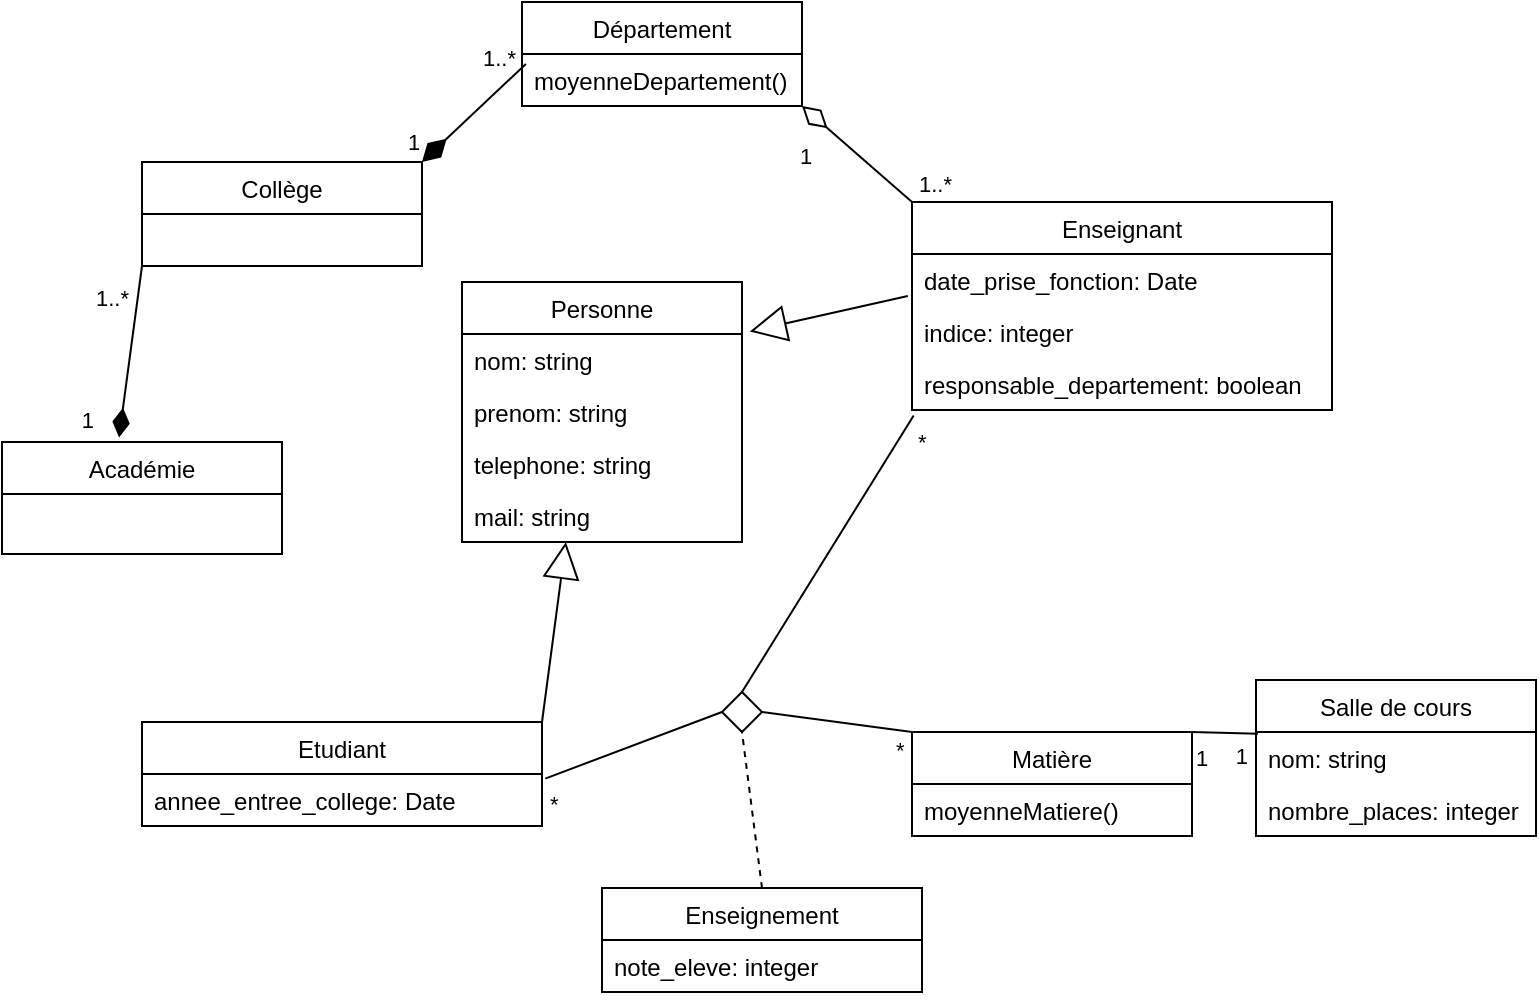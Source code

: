 <mxfile version="15.5.6" type="github">
  <diagram id="G17Qcf3dSnOgZR3vg_Ft" name="Page-1">
    <mxGraphModel dx="812" dy="547" grid="1" gridSize="10" guides="1" tooltips="1" connect="1" arrows="1" fold="1" page="1" pageScale="1" pageWidth="827" pageHeight="1169" math="0" shadow="0">
      <root>
        <mxCell id="0" />
        <mxCell id="1" parent="0" />
        <mxCell id="dhpliQUnUtE1ZKGSkYKM-1" value="Collège" style="swimlane;fontStyle=0;childLayout=stackLayout;horizontal=1;startSize=26;fillColor=none;horizontalStack=0;resizeParent=1;resizeParentMax=0;resizeLast=0;collapsible=1;marginBottom=0;" vertex="1" parent="1">
          <mxGeometry x="90" y="260" width="140" height="52" as="geometry" />
        </mxCell>
        <mxCell id="dhpliQUnUtE1ZKGSkYKM-5" value="Département" style="swimlane;fontStyle=0;childLayout=stackLayout;horizontal=1;startSize=26;fillColor=none;horizontalStack=0;resizeParent=1;resizeParentMax=0;resizeLast=0;collapsible=1;marginBottom=0;" vertex="1" parent="1">
          <mxGeometry x="280" y="180" width="140" height="52" as="geometry" />
        </mxCell>
        <mxCell id="dhpliQUnUtE1ZKGSkYKM-72" value="moyenneDepartement()" style="text;strokeColor=none;fillColor=none;align=left;verticalAlign=top;spacingLeft=4;spacingRight=4;overflow=hidden;rotatable=0;points=[[0,0.5],[1,0.5]];portConstraint=eastwest;" vertex="1" parent="dhpliQUnUtE1ZKGSkYKM-5">
          <mxGeometry y="26" width="140" height="26" as="geometry" />
        </mxCell>
        <mxCell id="dhpliQUnUtE1ZKGSkYKM-9" value="Enseignant" style="swimlane;fontStyle=0;childLayout=stackLayout;horizontal=1;startSize=26;fillColor=none;horizontalStack=0;resizeParent=1;resizeParentMax=0;resizeLast=0;collapsible=1;marginBottom=0;" vertex="1" parent="1">
          <mxGeometry x="475" y="280" width="210" height="104" as="geometry" />
        </mxCell>
        <mxCell id="dhpliQUnUtE1ZKGSkYKM-14" value="date_prise_fonction: Date" style="text;strokeColor=none;fillColor=none;align=left;verticalAlign=top;spacingLeft=4;spacingRight=4;overflow=hidden;rotatable=0;points=[[0,0.5],[1,0.5]];portConstraint=eastwest;" vertex="1" parent="dhpliQUnUtE1ZKGSkYKM-9">
          <mxGeometry y="26" width="210" height="26" as="geometry" />
        </mxCell>
        <mxCell id="dhpliQUnUtE1ZKGSkYKM-54" value="indice: integer" style="text;strokeColor=none;fillColor=none;align=left;verticalAlign=top;spacingLeft=4;spacingRight=4;overflow=hidden;rotatable=0;points=[[0,0.5],[1,0.5]];portConstraint=eastwest;" vertex="1" parent="dhpliQUnUtE1ZKGSkYKM-9">
          <mxGeometry y="52" width="210" height="26" as="geometry" />
        </mxCell>
        <mxCell id="dhpliQUnUtE1ZKGSkYKM-15" value="responsable_departement: boolean" style="text;strokeColor=none;fillColor=none;align=left;verticalAlign=top;spacingLeft=4;spacingRight=4;overflow=hidden;rotatable=0;points=[[0,0.5],[1,0.5]];portConstraint=eastwest;" vertex="1" parent="dhpliQUnUtE1ZKGSkYKM-9">
          <mxGeometry y="78" width="210" height="26" as="geometry" />
        </mxCell>
        <mxCell id="dhpliQUnUtE1ZKGSkYKM-16" value="Etudiant" style="swimlane;fontStyle=0;childLayout=stackLayout;horizontal=1;startSize=26;fillColor=none;horizontalStack=0;resizeParent=1;resizeParentMax=0;resizeLast=0;collapsible=1;marginBottom=0;" vertex="1" parent="1">
          <mxGeometry x="90" y="540" width="200" height="52" as="geometry" />
        </mxCell>
        <mxCell id="dhpliQUnUtE1ZKGSkYKM-20" value="annee_entree_college: Date" style="text;strokeColor=none;fillColor=none;align=left;verticalAlign=top;spacingLeft=4;spacingRight=4;overflow=hidden;rotatable=0;points=[[0,0.5],[1,0.5]];portConstraint=eastwest;" vertex="1" parent="dhpliQUnUtE1ZKGSkYKM-16">
          <mxGeometry y="26" width="200" height="26" as="geometry" />
        </mxCell>
        <mxCell id="dhpliQUnUtE1ZKGSkYKM-22" value="Matière" style="swimlane;fontStyle=0;childLayout=stackLayout;horizontal=1;startSize=26;fillColor=none;horizontalStack=0;resizeParent=1;resizeParentMax=0;resizeLast=0;collapsible=1;marginBottom=0;" vertex="1" parent="1">
          <mxGeometry x="475" y="545" width="140" height="52" as="geometry" />
        </mxCell>
        <mxCell id="dhpliQUnUtE1ZKGSkYKM-23" value="moyenneMatiere()" style="text;strokeColor=none;fillColor=none;align=left;verticalAlign=top;spacingLeft=4;spacingRight=4;overflow=hidden;rotatable=0;points=[[0,0.5],[1,0.5]];portConstraint=eastwest;" vertex="1" parent="dhpliQUnUtE1ZKGSkYKM-22">
          <mxGeometry y="26" width="140" height="26" as="geometry" />
        </mxCell>
        <mxCell id="dhpliQUnUtE1ZKGSkYKM-26" value="Salle de cours" style="swimlane;fontStyle=0;childLayout=stackLayout;horizontal=1;startSize=26;fillColor=none;horizontalStack=0;resizeParent=1;resizeParentMax=0;resizeLast=0;collapsible=1;marginBottom=0;" vertex="1" parent="1">
          <mxGeometry x="647" y="519" width="140" height="78" as="geometry" />
        </mxCell>
        <mxCell id="dhpliQUnUtE1ZKGSkYKM-27" value="nom: string" style="text;strokeColor=none;fillColor=none;align=left;verticalAlign=top;spacingLeft=4;spacingRight=4;overflow=hidden;rotatable=0;points=[[0,0.5],[1,0.5]];portConstraint=eastwest;" vertex="1" parent="dhpliQUnUtE1ZKGSkYKM-26">
          <mxGeometry y="26" width="140" height="26" as="geometry" />
        </mxCell>
        <mxCell id="dhpliQUnUtE1ZKGSkYKM-28" value="nombre_places: integer" style="text;strokeColor=none;fillColor=none;align=left;verticalAlign=top;spacingLeft=4;spacingRight=4;overflow=hidden;rotatable=0;points=[[0,0.5],[1,0.5]];portConstraint=eastwest;" vertex="1" parent="dhpliQUnUtE1ZKGSkYKM-26">
          <mxGeometry y="52" width="140" height="26" as="geometry" />
        </mxCell>
        <mxCell id="dhpliQUnUtE1ZKGSkYKM-35" value="Personne" style="swimlane;fontStyle=0;childLayout=stackLayout;horizontal=1;startSize=26;fillColor=none;horizontalStack=0;resizeParent=1;resizeParentMax=0;resizeLast=0;collapsible=1;marginBottom=0;" vertex="1" parent="1">
          <mxGeometry x="250" y="320" width="140" height="130" as="geometry" />
        </mxCell>
        <mxCell id="dhpliQUnUtE1ZKGSkYKM-36" value="nom: string" style="text;strokeColor=none;fillColor=none;align=left;verticalAlign=top;spacingLeft=4;spacingRight=4;overflow=hidden;rotatable=0;points=[[0,0.5],[1,0.5]];portConstraint=eastwest;" vertex="1" parent="dhpliQUnUtE1ZKGSkYKM-35">
          <mxGeometry y="26" width="140" height="26" as="geometry" />
        </mxCell>
        <mxCell id="dhpliQUnUtE1ZKGSkYKM-37" value="prenom: string" style="text;strokeColor=none;fillColor=none;align=left;verticalAlign=top;spacingLeft=4;spacingRight=4;overflow=hidden;rotatable=0;points=[[0,0.5],[1,0.5]];portConstraint=eastwest;" vertex="1" parent="dhpliQUnUtE1ZKGSkYKM-35">
          <mxGeometry y="52" width="140" height="26" as="geometry" />
        </mxCell>
        <mxCell id="dhpliQUnUtE1ZKGSkYKM-38" value="telephone: string" style="text;strokeColor=none;fillColor=none;align=left;verticalAlign=top;spacingLeft=4;spacingRight=4;overflow=hidden;rotatable=0;points=[[0,0.5],[1,0.5]];portConstraint=eastwest;" vertex="1" parent="dhpliQUnUtE1ZKGSkYKM-35">
          <mxGeometry y="78" width="140" height="26" as="geometry" />
        </mxCell>
        <mxCell id="dhpliQUnUtE1ZKGSkYKM-39" value="mail: string" style="text;strokeColor=none;fillColor=none;align=left;verticalAlign=top;spacingLeft=4;spacingRight=4;overflow=hidden;rotatable=0;points=[[0,0.5],[1,0.5]];portConstraint=eastwest;" vertex="1" parent="dhpliQUnUtE1ZKGSkYKM-35">
          <mxGeometry y="104" width="140" height="26" as="geometry" />
        </mxCell>
        <mxCell id="dhpliQUnUtE1ZKGSkYKM-40" value="" style="endArrow=block;endSize=16;endFill=0;html=1;rounded=0;entryX=0.371;entryY=1;entryDx=0;entryDy=0;entryPerimeter=0;exitX=1;exitY=0;exitDx=0;exitDy=0;" edge="1" parent="1" source="dhpliQUnUtE1ZKGSkYKM-16" target="dhpliQUnUtE1ZKGSkYKM-39">
          <mxGeometry width="160" relative="1" as="geometry">
            <mxPoint x="290" y="490" as="sourcePoint" />
            <mxPoint x="450" y="490" as="targetPoint" />
          </mxGeometry>
        </mxCell>
        <mxCell id="dhpliQUnUtE1ZKGSkYKM-41" value="" style="endArrow=block;endSize=16;endFill=0;html=1;rounded=0;entryX=1.028;entryY=-0.048;entryDx=0;entryDy=0;entryPerimeter=0;exitX=-0.01;exitY=0.808;exitDx=0;exitDy=0;exitPerimeter=0;" edge="1" parent="1" source="dhpliQUnUtE1ZKGSkYKM-14" target="dhpliQUnUtE1ZKGSkYKM-36">
          <mxGeometry width="160" relative="1" as="geometry">
            <mxPoint x="400" y="506" as="sourcePoint" />
            <mxPoint x="408.94" y="460" as="targetPoint" />
          </mxGeometry>
        </mxCell>
        <mxCell id="dhpliQUnUtE1ZKGSkYKM-44" value="" style="endArrow=none;html=1;endSize=12;startArrow=diamondThin;startSize=14;startFill=1;rounded=0;exitX=1;exitY=0;exitDx=0;exitDy=0;entryX=0.014;entryY=0.192;entryDx=0;entryDy=0;entryPerimeter=0;endFill=0;" edge="1" parent="1" source="dhpliQUnUtE1ZKGSkYKM-1">
          <mxGeometry relative="1" as="geometry">
            <mxPoint x="270" y="350" as="sourcePoint" />
            <mxPoint x="281.96" y="210.992" as="targetPoint" />
          </mxGeometry>
        </mxCell>
        <mxCell id="dhpliQUnUtE1ZKGSkYKM-45" value="1" style="edgeLabel;resizable=0;html=1;align=left;verticalAlign=top;" connectable="0" vertex="1" parent="dhpliQUnUtE1ZKGSkYKM-44">
          <mxGeometry x="-1" relative="1" as="geometry">
            <mxPoint x="-9" y="-23" as="offset" />
          </mxGeometry>
        </mxCell>
        <mxCell id="dhpliQUnUtE1ZKGSkYKM-46" value="1..*" style="edgeLabel;resizable=0;html=1;align=right;verticalAlign=top;" connectable="0" vertex="1" parent="dhpliQUnUtE1ZKGSkYKM-44">
          <mxGeometry x="1" relative="1" as="geometry">
            <mxPoint x="-5" y="-16" as="offset" />
          </mxGeometry>
        </mxCell>
        <mxCell id="dhpliQUnUtE1ZKGSkYKM-47" value="Académie" style="swimlane;fontStyle=0;childLayout=stackLayout;horizontal=1;startSize=26;fillColor=none;horizontalStack=0;resizeParent=1;resizeParentMax=0;resizeLast=0;collapsible=1;marginBottom=0;" vertex="1" parent="1">
          <mxGeometry x="20" y="400" width="140" height="56" as="geometry" />
        </mxCell>
        <mxCell id="dhpliQUnUtE1ZKGSkYKM-51" value="" style="endArrow=diamondThin;html=1;endSize=12;startArrow=none;startSize=14;startFill=0;rounded=0;entryX=0.418;entryY=-0.041;entryDx=0;entryDy=0;endFill=1;exitX=0;exitY=1;exitDx=0;exitDy=0;entryPerimeter=0;" edge="1" parent="1" source="dhpliQUnUtE1ZKGSkYKM-1" target="dhpliQUnUtE1ZKGSkYKM-47">
          <mxGeometry relative="1" as="geometry">
            <mxPoint x="200" y="310" as="sourcePoint" />
            <mxPoint x="360" y="310" as="targetPoint" />
          </mxGeometry>
        </mxCell>
        <mxCell id="dhpliQUnUtE1ZKGSkYKM-52" value="1..*" style="edgeLabel;resizable=0;html=1;align=left;verticalAlign=top;" connectable="0" vertex="1" parent="dhpliQUnUtE1ZKGSkYKM-51">
          <mxGeometry x="-1" relative="1" as="geometry">
            <mxPoint x="-25" y="3" as="offset" />
          </mxGeometry>
        </mxCell>
        <mxCell id="dhpliQUnUtE1ZKGSkYKM-53" value="1" style="edgeLabel;resizable=0;html=1;align=right;verticalAlign=top;" connectable="0" vertex="1" parent="dhpliQUnUtE1ZKGSkYKM-51">
          <mxGeometry x="1" relative="1" as="geometry">
            <mxPoint x="-12" y="-22" as="offset" />
          </mxGeometry>
        </mxCell>
        <mxCell id="dhpliQUnUtE1ZKGSkYKM-55" value="" style="endArrow=none;html=1;endSize=12;startArrow=diamondThin;startSize=14;startFill=0;rounded=0;exitX=1;exitY=1;exitDx=0;exitDy=0;entryX=0;entryY=0;entryDx=0;entryDy=0;endFill=0;" edge="1" parent="1" source="dhpliQUnUtE1ZKGSkYKM-5" target="dhpliQUnUtE1ZKGSkYKM-9">
          <mxGeometry relative="1" as="geometry">
            <mxPoint x="500" y="480" as="sourcePoint" />
            <mxPoint x="660" y="480" as="targetPoint" />
          </mxGeometry>
        </mxCell>
        <mxCell id="dhpliQUnUtE1ZKGSkYKM-56" value="1" style="edgeLabel;resizable=0;html=1;align=left;verticalAlign=top;" connectable="0" vertex="1" parent="dhpliQUnUtE1ZKGSkYKM-55">
          <mxGeometry x="-1" relative="1" as="geometry">
            <mxPoint x="-3" y="12" as="offset" />
          </mxGeometry>
        </mxCell>
        <mxCell id="dhpliQUnUtE1ZKGSkYKM-57" value="1..*" style="edgeLabel;resizable=0;html=1;align=right;verticalAlign=top;" connectable="0" vertex="1" parent="dhpliQUnUtE1ZKGSkYKM-55">
          <mxGeometry x="1" relative="1" as="geometry">
            <mxPoint x="20" y="-22" as="offset" />
          </mxGeometry>
        </mxCell>
        <mxCell id="dhpliQUnUtE1ZKGSkYKM-62" value="" style="rhombus;aspect=fixed;" vertex="1" parent="1">
          <mxGeometry x="380" y="525" width="20" height="20" as="geometry" />
        </mxCell>
        <mxCell id="dhpliQUnUtE1ZKGSkYKM-68" value="Enseignement" style="swimlane;fontStyle=0;align=center;verticalAlign=top;childLayout=stackLayout;horizontal=1;startSize=26;horizontalStack=0;resizeParent=1;resizeParentMax=0;resizeLast=0;collapsible=1;marginBottom=0;" vertex="1" parent="1">
          <mxGeometry x="320" y="623" width="160" height="52" as="geometry" />
        </mxCell>
        <mxCell id="dhpliQUnUtE1ZKGSkYKM-69" value="note_eleve: integer" style="text;strokeColor=none;fillColor=none;align=left;verticalAlign=top;spacingLeft=4;spacingRight=4;overflow=hidden;rotatable=0;points=[[0,0.5],[1,0.5]];portConstraint=eastwest;" vertex="1" parent="dhpliQUnUtE1ZKGSkYKM-68">
          <mxGeometry y="26" width="160" height="26" as="geometry" />
        </mxCell>
        <mxCell id="dhpliQUnUtE1ZKGSkYKM-73" value="" style="endArrow=none;html=1;endSize=12;startArrow=none;startSize=14;startFill=0;rounded=0;strokeWidth=1;exitX=0.5;exitY=0;exitDx=0;exitDy=0;endFill=0;dashed=1;entryX=0.5;entryY=1;entryDx=0;entryDy=0;" edge="1" parent="1" source="dhpliQUnUtE1ZKGSkYKM-68" target="dhpliQUnUtE1ZKGSkYKM-62">
          <mxGeometry relative="1" as="geometry">
            <mxPoint x="200" y="620" as="sourcePoint" />
            <mxPoint x="350" y="570" as="targetPoint" />
          </mxGeometry>
        </mxCell>
        <mxCell id="dhpliQUnUtE1ZKGSkYKM-77" value="" style="endArrow=none;html=1;endSize=12;startArrow=none;startSize=14;startFill=0;rounded=0;strokeWidth=1;exitX=1;exitY=0;exitDx=0;exitDy=0;endFill=0;entryX=0.007;entryY=0.032;entryDx=0;entryDy=0;entryPerimeter=0;" edge="1" parent="1" source="dhpliQUnUtE1ZKGSkYKM-22" target="dhpliQUnUtE1ZKGSkYKM-27">
          <mxGeometry relative="1" as="geometry">
            <mxPoint x="480" y="710" as="sourcePoint" />
            <mxPoint x="647" y="608" as="targetPoint" />
          </mxGeometry>
        </mxCell>
        <mxCell id="dhpliQUnUtE1ZKGSkYKM-78" value="1" style="edgeLabel;resizable=0;html=1;align=left;verticalAlign=top;" connectable="0" vertex="1" parent="dhpliQUnUtE1ZKGSkYKM-77">
          <mxGeometry x="-1" relative="1" as="geometry" />
        </mxCell>
        <mxCell id="dhpliQUnUtE1ZKGSkYKM-79" value="1" style="edgeLabel;resizable=0;html=1;align=right;verticalAlign=top;" connectable="0" vertex="1" parent="dhpliQUnUtE1ZKGSkYKM-77">
          <mxGeometry x="1" relative="1" as="geometry">
            <mxPoint x="-4" y="-2" as="offset" />
          </mxGeometry>
        </mxCell>
        <mxCell id="dhpliQUnUtE1ZKGSkYKM-83" value="" style="endArrow=none;html=1;endSize=12;startArrow=none;startSize=14;startFill=0;rounded=0;strokeWidth=1;exitX=1.008;exitY=0.088;exitDx=0;exitDy=0;exitPerimeter=0;entryX=0;entryY=0.5;entryDx=0;entryDy=0;endFill=0;" edge="1" parent="1" source="dhpliQUnUtE1ZKGSkYKM-20" target="dhpliQUnUtE1ZKGSkYKM-62">
          <mxGeometry relative="1" as="geometry">
            <mxPoint x="350" y="600" as="sourcePoint" />
            <mxPoint x="510" y="600" as="targetPoint" />
          </mxGeometry>
        </mxCell>
        <mxCell id="dhpliQUnUtE1ZKGSkYKM-84" value="*" style="edgeLabel;resizable=0;html=1;align=left;verticalAlign=top;" connectable="0" vertex="1" parent="dhpliQUnUtE1ZKGSkYKM-83">
          <mxGeometry x="-1" relative="1" as="geometry" />
        </mxCell>
        <mxCell id="dhpliQUnUtE1ZKGSkYKM-86" value="" style="endArrow=none;html=1;endSize=12;startArrow=none;startSize=14;startFill=0;rounded=0;strokeWidth=1;exitX=0.004;exitY=1.106;exitDx=0;exitDy=0;exitPerimeter=0;entryX=0.5;entryY=0;entryDx=0;entryDy=0;endFill=0;" edge="1" parent="1" source="dhpliQUnUtE1ZKGSkYKM-15" target="dhpliQUnUtE1ZKGSkYKM-62">
          <mxGeometry relative="1" as="geometry">
            <mxPoint x="410" y="520" as="sourcePoint" />
            <mxPoint x="570" y="520" as="targetPoint" />
          </mxGeometry>
        </mxCell>
        <mxCell id="dhpliQUnUtE1ZKGSkYKM-87" value="*" style="edgeLabel;resizable=0;html=1;align=left;verticalAlign=top;" connectable="0" vertex="1" parent="dhpliQUnUtE1ZKGSkYKM-86">
          <mxGeometry x="-1" relative="1" as="geometry" />
        </mxCell>
        <mxCell id="dhpliQUnUtE1ZKGSkYKM-89" value="" style="endArrow=none;html=1;endSize=12;startArrow=none;startSize=14;startFill=0;rounded=0;strokeWidth=1;exitX=0;exitY=0;exitDx=0;exitDy=0;entryX=1;entryY=0.5;entryDx=0;entryDy=0;endFill=0;" edge="1" parent="1" source="dhpliQUnUtE1ZKGSkYKM-22" target="dhpliQUnUtE1ZKGSkYKM-62">
          <mxGeometry relative="1" as="geometry">
            <mxPoint x="469" y="620" as="sourcePoint" />
            <mxPoint x="409" y="576" as="targetPoint" />
          </mxGeometry>
        </mxCell>
        <mxCell id="dhpliQUnUtE1ZKGSkYKM-90" value="*" style="edgeLabel;resizable=0;html=1;align=left;verticalAlign=top;" connectable="0" vertex="1" parent="dhpliQUnUtE1ZKGSkYKM-89">
          <mxGeometry x="-1" relative="1" as="geometry">
            <mxPoint x="-10" y="-4" as="offset" />
          </mxGeometry>
        </mxCell>
      </root>
    </mxGraphModel>
  </diagram>
</mxfile>
